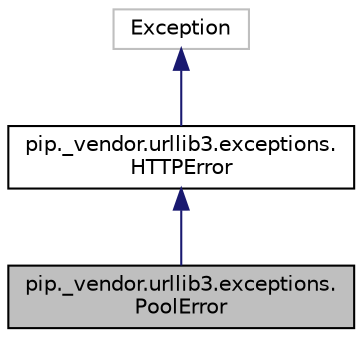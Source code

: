 digraph "pip._vendor.urllib3.exceptions.PoolError"
{
  edge [fontname="Helvetica",fontsize="10",labelfontname="Helvetica",labelfontsize="10"];
  node [fontname="Helvetica",fontsize="10",shape=record];
  Node10 [label="pip._vendor.urllib3.exceptions.\lPoolError",height=0.2,width=0.4,color="black", fillcolor="grey75", style="filled", fontcolor="black"];
  Node11 -> Node10 [dir="back",color="midnightblue",fontsize="10",style="solid",fontname="Helvetica"];
  Node11 [label="pip._vendor.urllib3.exceptions.\lHTTPError",height=0.2,width=0.4,color="black", fillcolor="white", style="filled",URL="$classpip_1_1__vendor_1_1urllib3_1_1exceptions_1_1_h_t_t_p_error.html"];
  Node12 -> Node11 [dir="back",color="midnightblue",fontsize="10",style="solid",fontname="Helvetica"];
  Node12 [label="Exception",height=0.2,width=0.4,color="grey75", fillcolor="white", style="filled"];
}

